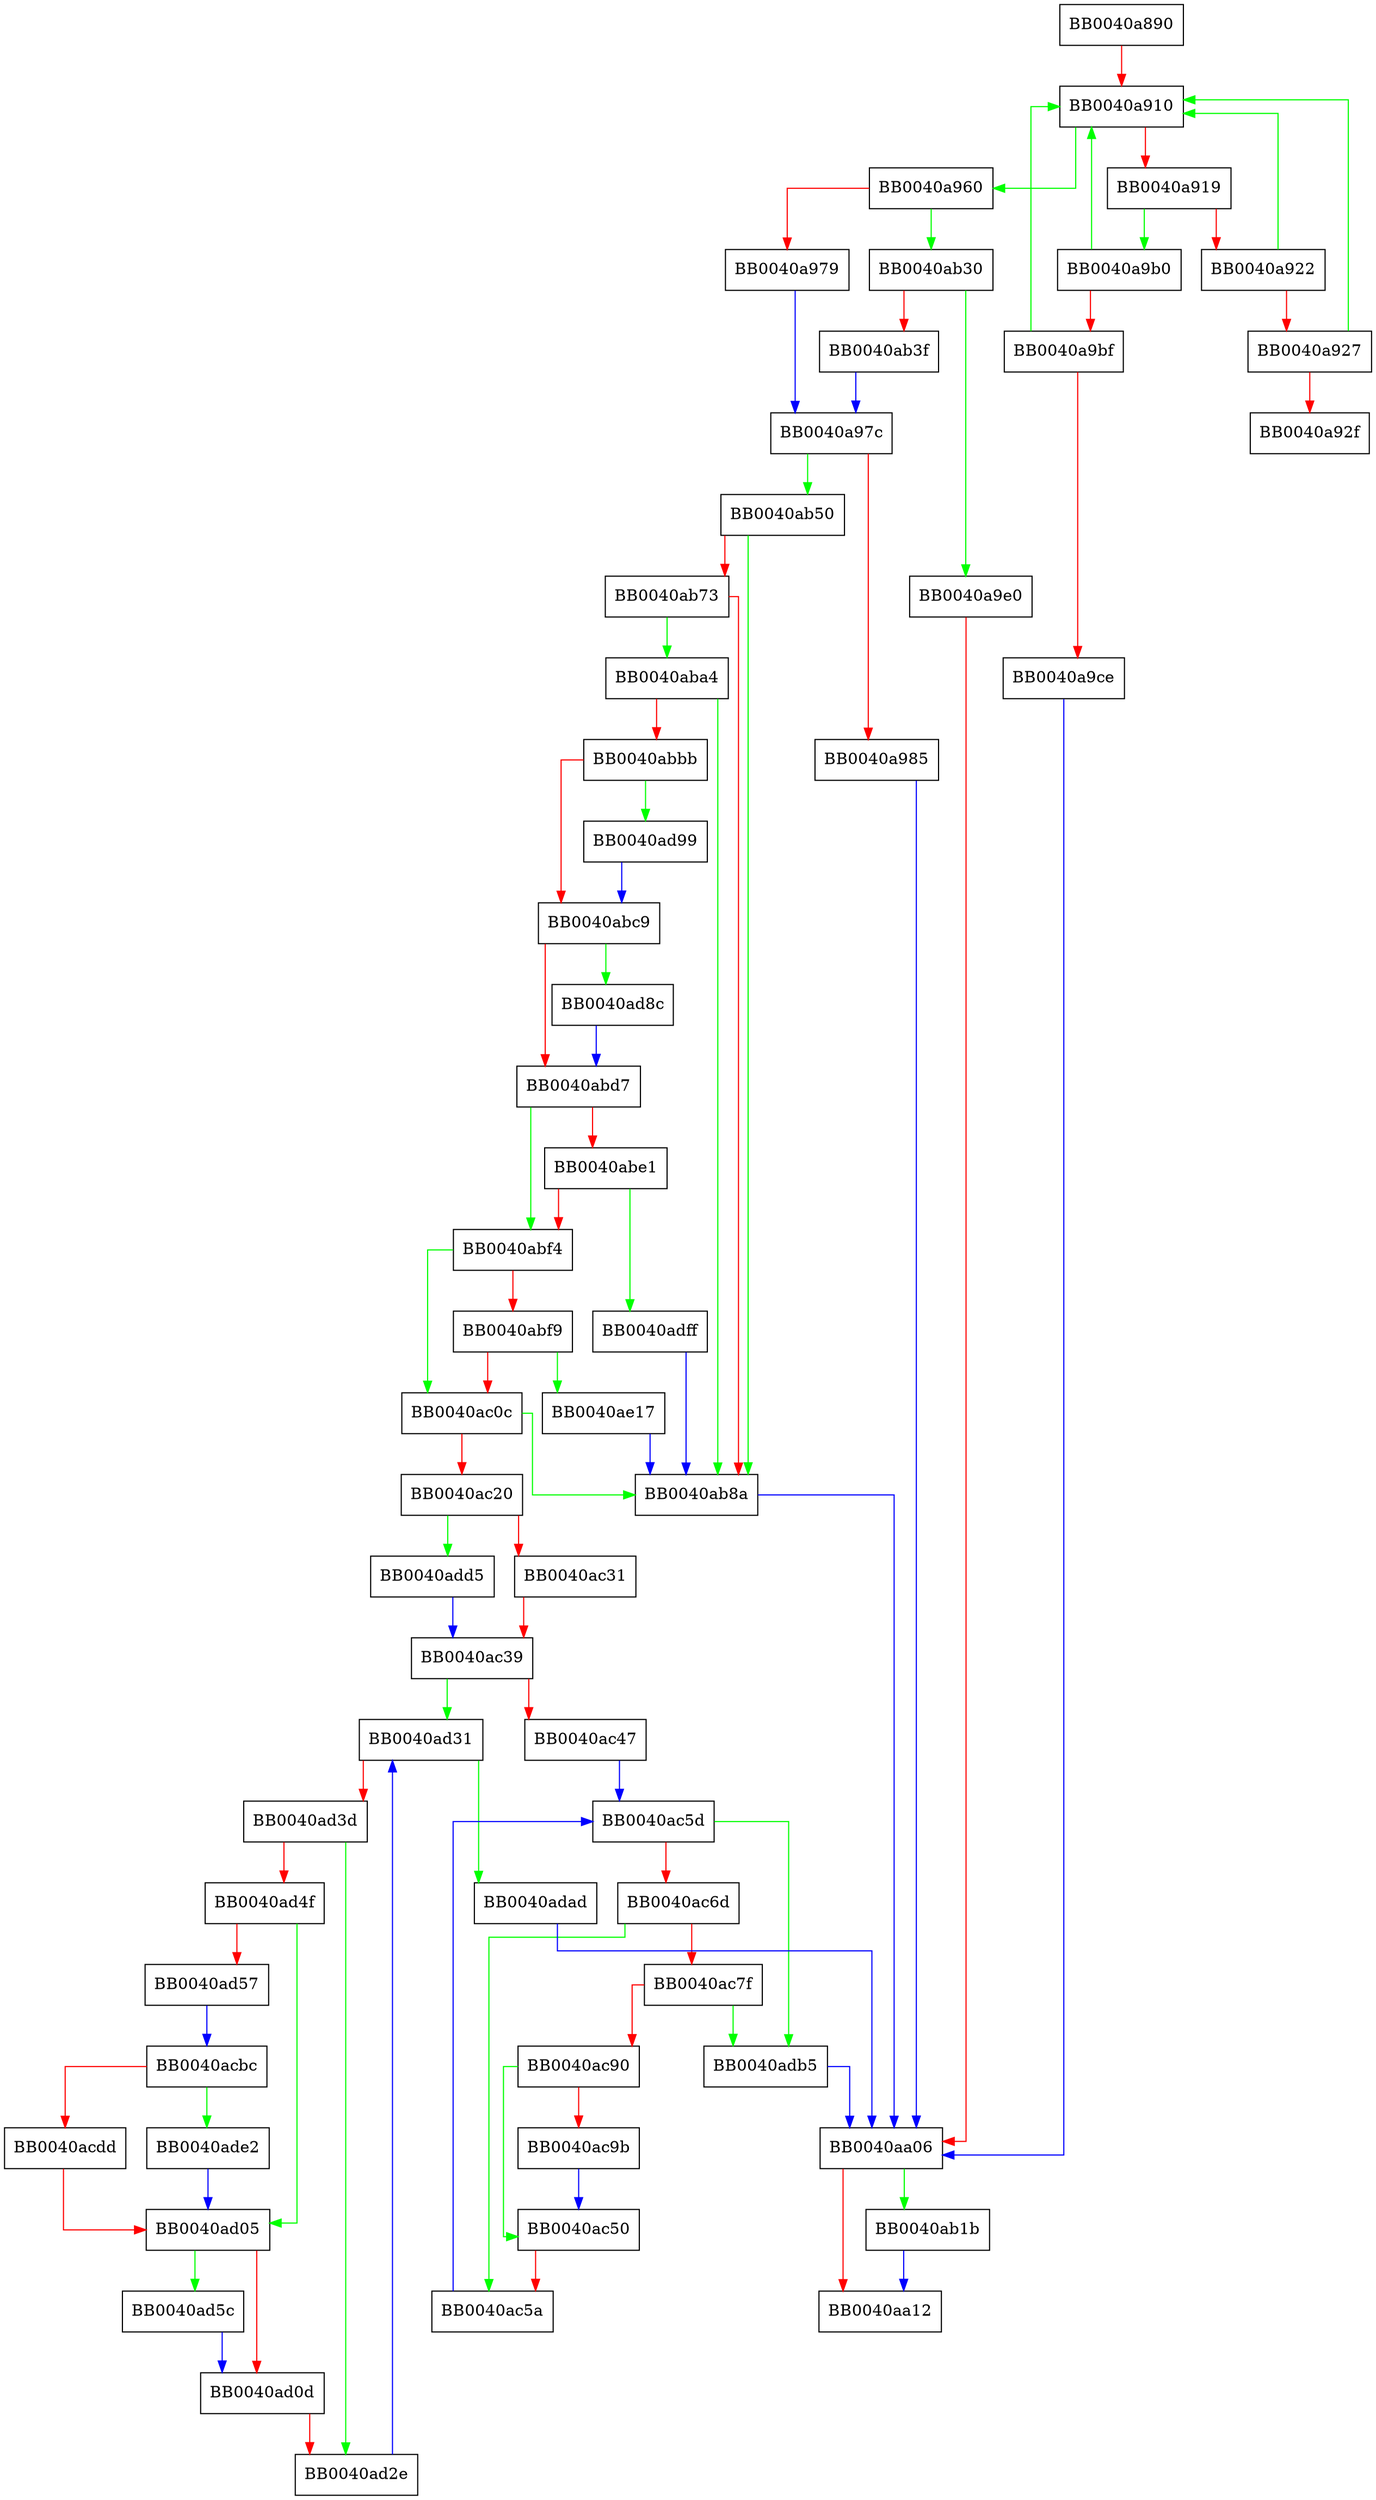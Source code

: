 digraph ciphers_main {
  node [shape="box"];
  graph [splines=ortho];
  BB0040a890 -> BB0040a910 [color="red"];
  BB0040a910 -> BB0040a960 [color="green"];
  BB0040a910 -> BB0040a919 [color="red"];
  BB0040a919 -> BB0040a9b0 [color="green"];
  BB0040a919 -> BB0040a922 [color="red"];
  BB0040a922 -> BB0040a910 [color="green"];
  BB0040a922 -> BB0040a927 [color="red"];
  BB0040a927 -> BB0040a910 [color="green"];
  BB0040a927 -> BB0040a92f [color="red"];
  BB0040a960 -> BB0040ab30 [color="green"];
  BB0040a960 -> BB0040a979 [color="red"];
  BB0040a979 -> BB0040a97c [color="blue"];
  BB0040a97c -> BB0040ab50 [color="green"];
  BB0040a97c -> BB0040a985 [color="red"];
  BB0040a985 -> BB0040aa06 [color="blue"];
  BB0040a9b0 -> BB0040a910 [color="green"];
  BB0040a9b0 -> BB0040a9bf [color="red"];
  BB0040a9bf -> BB0040a910 [color="green"];
  BB0040a9bf -> BB0040a9ce [color="red"];
  BB0040a9ce -> BB0040aa06 [color="blue"];
  BB0040a9e0 -> BB0040aa06 [color="red"];
  BB0040aa06 -> BB0040ab1b [color="green"];
  BB0040aa06 -> BB0040aa12 [color="red"];
  BB0040ab1b -> BB0040aa12 [color="blue"];
  BB0040ab30 -> BB0040a9e0 [color="green"];
  BB0040ab30 -> BB0040ab3f [color="red"];
  BB0040ab3f -> BB0040a97c [color="blue"];
  BB0040ab50 -> BB0040ab8a [color="green"];
  BB0040ab50 -> BB0040ab73 [color="red"];
  BB0040ab73 -> BB0040aba4 [color="green"];
  BB0040ab73 -> BB0040ab8a [color="red"];
  BB0040ab8a -> BB0040aa06 [color="blue"];
  BB0040aba4 -> BB0040ab8a [color="green"];
  BB0040aba4 -> BB0040abbb [color="red"];
  BB0040abbb -> BB0040ad99 [color="green"];
  BB0040abbb -> BB0040abc9 [color="red"];
  BB0040abc9 -> BB0040ad8c [color="green"];
  BB0040abc9 -> BB0040abd7 [color="red"];
  BB0040abd7 -> BB0040abf4 [color="green"];
  BB0040abd7 -> BB0040abe1 [color="red"];
  BB0040abe1 -> BB0040adff [color="green"];
  BB0040abe1 -> BB0040abf4 [color="red"];
  BB0040abf4 -> BB0040ac0c [color="green"];
  BB0040abf4 -> BB0040abf9 [color="red"];
  BB0040abf9 -> BB0040ae17 [color="green"];
  BB0040abf9 -> BB0040ac0c [color="red"];
  BB0040ac0c -> BB0040ab8a [color="green"];
  BB0040ac0c -> BB0040ac20 [color="red"];
  BB0040ac20 -> BB0040add5 [color="green"];
  BB0040ac20 -> BB0040ac31 [color="red"];
  BB0040ac31 -> BB0040ac39 [color="red"];
  BB0040ac39 -> BB0040ad31 [color="green"];
  BB0040ac39 -> BB0040ac47 [color="red"];
  BB0040ac47 -> BB0040ac5d [color="blue"];
  BB0040ac50 -> BB0040ac5a [color="red"];
  BB0040ac5a -> BB0040ac5d [color="blue"];
  BB0040ac5d -> BB0040adb5 [color="green"];
  BB0040ac5d -> BB0040ac6d [color="red"];
  BB0040ac6d -> BB0040ac5a [color="green"];
  BB0040ac6d -> BB0040ac7f [color="red"];
  BB0040ac7f -> BB0040adb5 [color="green"];
  BB0040ac7f -> BB0040ac90 [color="red"];
  BB0040ac90 -> BB0040ac50 [color="green"];
  BB0040ac90 -> BB0040ac9b [color="red"];
  BB0040ac9b -> BB0040ac50 [color="blue"];
  BB0040acbc -> BB0040ade2 [color="green"];
  BB0040acbc -> BB0040acdd [color="red"];
  BB0040acdd -> BB0040ad05 [color="red"];
  BB0040ad05 -> BB0040ad5c [color="green"];
  BB0040ad05 -> BB0040ad0d [color="red"];
  BB0040ad0d -> BB0040ad2e [color="red"];
  BB0040ad2e -> BB0040ad31 [color="blue"];
  BB0040ad31 -> BB0040adad [color="green"];
  BB0040ad31 -> BB0040ad3d [color="red"];
  BB0040ad3d -> BB0040ad2e [color="green"];
  BB0040ad3d -> BB0040ad4f [color="red"];
  BB0040ad4f -> BB0040ad05 [color="green"];
  BB0040ad4f -> BB0040ad57 [color="red"];
  BB0040ad57 -> BB0040acbc [color="blue"];
  BB0040ad5c -> BB0040ad0d [color="blue"];
  BB0040ad8c -> BB0040abd7 [color="blue"];
  BB0040ad99 -> BB0040abc9 [color="blue"];
  BB0040adad -> BB0040aa06 [color="blue"];
  BB0040adb5 -> BB0040aa06 [color="blue"];
  BB0040add5 -> BB0040ac39 [color="blue"];
  BB0040ade2 -> BB0040ad05 [color="blue"];
  BB0040adff -> BB0040ab8a [color="blue"];
  BB0040ae17 -> BB0040ab8a [color="blue"];
}
